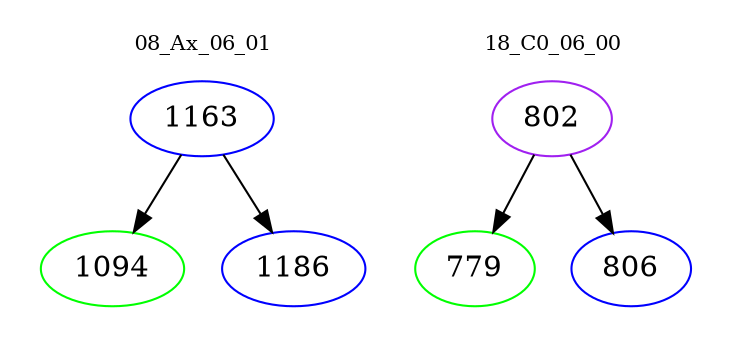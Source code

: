 digraph{
subgraph cluster_0 {
color = white
label = "08_Ax_06_01";
fontsize=10;
T0_1163 [label="1163", color="blue"]
T0_1163 -> T0_1094 [color="black"]
T0_1094 [label="1094", color="green"]
T0_1163 -> T0_1186 [color="black"]
T0_1186 [label="1186", color="blue"]
}
subgraph cluster_1 {
color = white
label = "18_C0_06_00";
fontsize=10;
T1_802 [label="802", color="purple"]
T1_802 -> T1_779 [color="black"]
T1_779 [label="779", color="green"]
T1_802 -> T1_806 [color="black"]
T1_806 [label="806", color="blue"]
}
}
